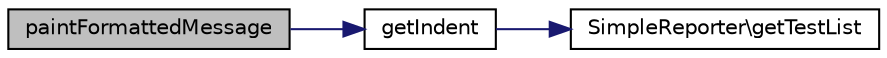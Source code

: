 digraph "paintFormattedMessage"
{
  edge [fontname="Helvetica",fontsize="10",labelfontname="Helvetica",labelfontsize="10"];
  node [fontname="Helvetica",fontsize="10",shape=record];
  rankdir="LR";
  Node1 [label="paintFormattedMessage",height=0.2,width=0.4,color="black", fillcolor="grey75", style="filled" fontcolor="black"];
  Node1 -> Node2 [color="midnightblue",fontsize="10",style="solid",fontname="Helvetica"];
  Node2 [label="getIndent",height=0.2,width=0.4,color="black", fillcolor="white", style="filled",URL="$class_xml_reporter.html#ac68ca16e8ca2122f36ff6fe6b8524195"];
  Node2 -> Node3 [color="midnightblue",fontsize="10",style="solid",fontname="Helvetica"];
  Node3 [label="SimpleReporter\\getTestList",height=0.2,width=0.4,color="black", fillcolor="white", style="filled",URL="$class_simple_reporter.html#a6009e1d097a757744ce44ebd4126abf7"];
}
